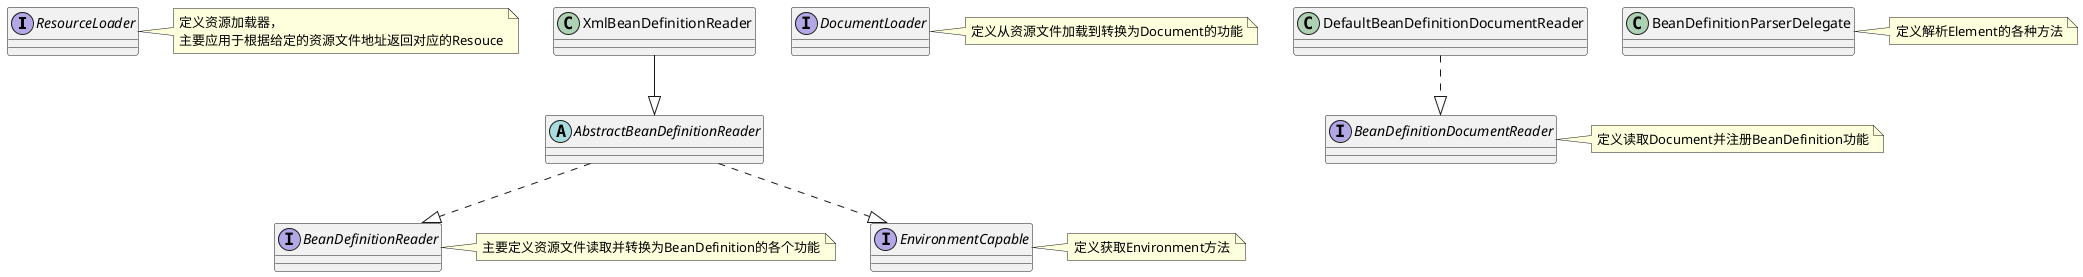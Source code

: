@startuml

interface ResourceLoader
note right of ResourceLoader:定义资源加载器，\n主要应用于根据给定的资源文件地址返回对应的Resouce
interface BeanDefinitionReader
note right of BeanDefinitionReader:主要定义资源文件读取并转换为BeanDefinition的各个功能
interface EnvironmentCapable
note right of EnvironmentCapable:定义获取Environment方法
interface DocumentLoader
note right of DocumentLoader:定义从资源文件加载到转换为Document的功能
abstract class AbstractBeanDefinitionReader
interface BeanDefinitionDocumentReader
note right of BeanDefinitionDocumentReader:定义读取Document并注册BeanDefinition功能
class BeanDefinitionParserDelegate
note right of BeanDefinitionParserDelegate: 定义解析Element的各种方法
class XmlBeanDefinitionReader
class DefaultBeanDefinitionDocumentReader

XmlBeanDefinitionReader --|> AbstractBeanDefinitionReader

AbstractBeanDefinitionReader ..|> BeanDefinitionReader
AbstractBeanDefinitionReader ..|> EnvironmentCapable

DefaultBeanDefinitionDocumentReader ..|> BeanDefinitionDocumentReader






@enduml